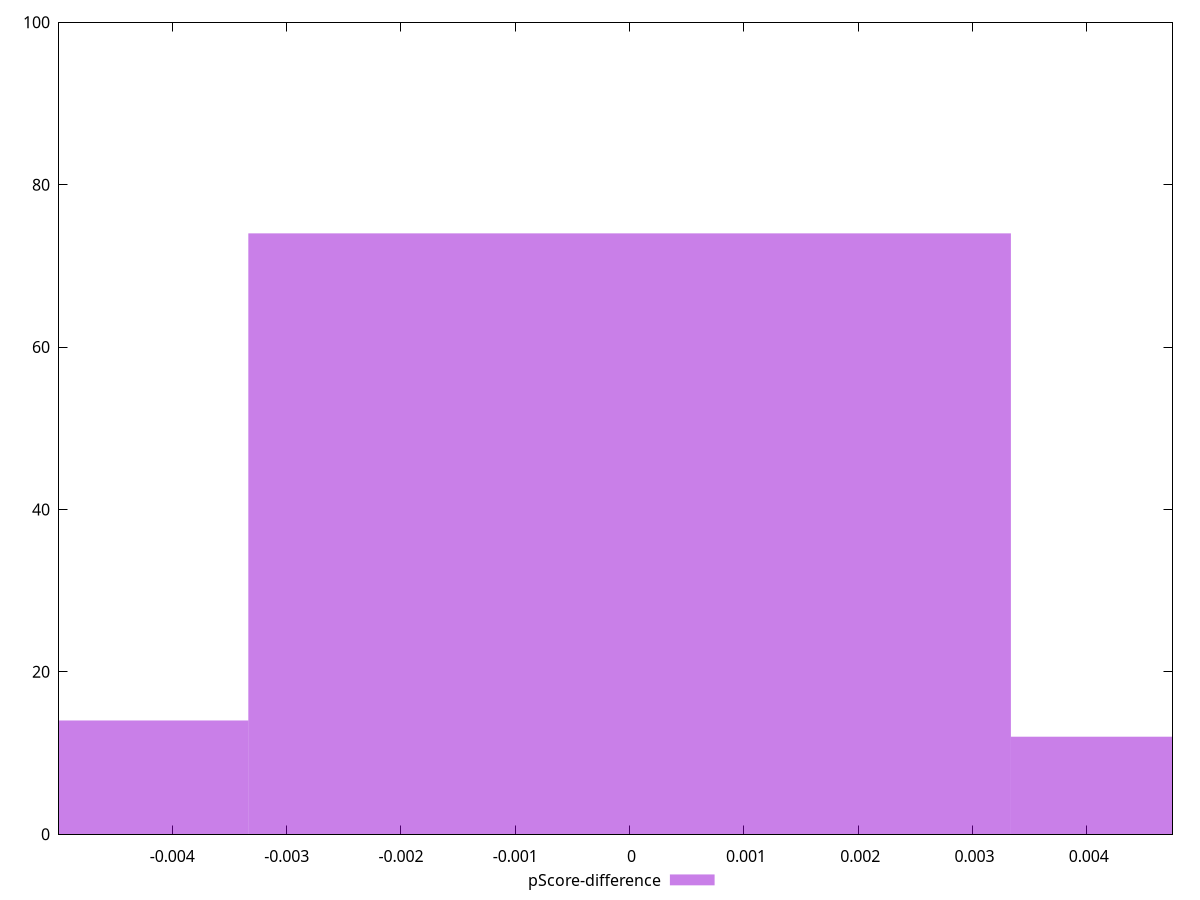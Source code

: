 reset

$pScoreDifference <<EOF
0 74
-0.006671081316412613 14
0.006671081316412613 12
EOF

set key outside below
set boxwidth 0.006671081316412613
set xrange [-0.00499173877572634:0.00474917698073507]
set yrange [0:100]
set trange [0:100]
set style fill transparent solid 0.5 noborder
set terminal svg size 640, 490 enhanced background rgb 'white'
set output "reports/report_00028_2021-02-24T12-49-42.674Z/mainthread-work-breakdown/samples/music/pScore-difference/histogram.svg"

plot $pScoreDifference title "pScore-difference" with boxes

reset
